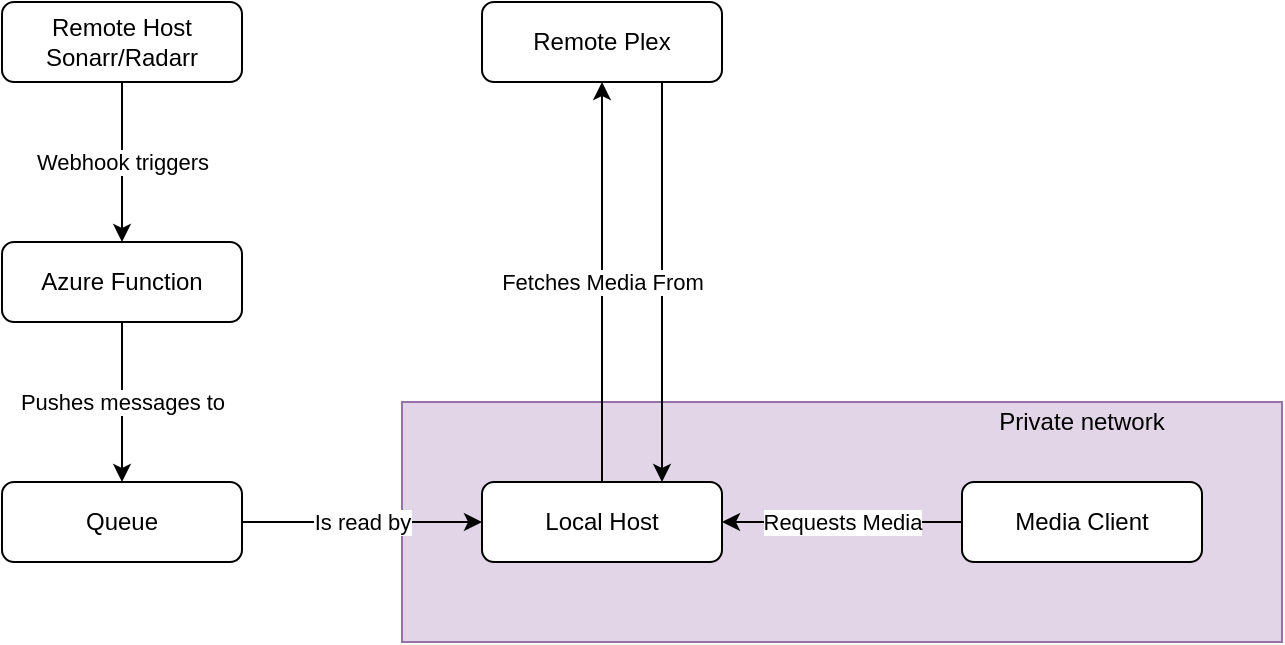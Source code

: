 <mxfile version="15.7.3" type="device"><diagram id="OK5-uTg5mqYxs5sCglpQ" name="Page-1"><mxGraphModel dx="2942" dy="1122" grid="1" gridSize="10" guides="1" tooltips="1" connect="1" arrows="1" fold="1" page="1" pageScale="1" pageWidth="850" pageHeight="1100" math="0" shadow="0"><root><mxCell id="0"/><mxCell id="1" parent="0"/><mxCell id="0iXXvfyPbhh1x3rdg8lF-12" value="" style="rounded=0;whiteSpace=wrap;html=1;fillColor=#e1d5e7;strokeColor=#9673a6;" vertex="1" parent="1"><mxGeometry x="360" y="480" width="440" height="120" as="geometry"/></mxCell><mxCell id="0iXXvfyPbhh1x3rdg8lF-4" style="edgeStyle=orthogonalEdgeStyle;rounded=0;orthogonalLoop=1;jettySize=auto;html=1;exitX=0.5;exitY=1;exitDx=0;exitDy=0;entryX=0.5;entryY=0;entryDx=0;entryDy=0;" edge="1" parent="1" source="0iXXvfyPbhh1x3rdg8lF-1" target="0iXXvfyPbhh1x3rdg8lF-3"><mxGeometry relative="1" as="geometry"/></mxCell><mxCell id="0iXXvfyPbhh1x3rdg8lF-5" value="Webhook triggers" style="edgeLabel;html=1;align=center;verticalAlign=middle;resizable=0;points=[];" vertex="1" connectable="0" parent="0iXXvfyPbhh1x3rdg8lF-4"><mxGeometry x="-0.25" y="3" relative="1" as="geometry"><mxPoint x="-3" y="10" as="offset"/></mxGeometry></mxCell><mxCell id="0iXXvfyPbhh1x3rdg8lF-1" value="Remote Host&lt;br&gt;Sonarr/Radarr" style="rounded=1;whiteSpace=wrap;html=1;" vertex="1" parent="1"><mxGeometry x="160" y="280" width="120" height="40" as="geometry"/></mxCell><mxCell id="0iXXvfyPbhh1x3rdg8lF-8" value="Is read by" style="edgeStyle=orthogonalEdgeStyle;rounded=0;orthogonalLoop=1;jettySize=auto;html=1;exitX=1;exitY=0.5;exitDx=0;exitDy=0;entryX=0;entryY=0.5;entryDx=0;entryDy=0;" edge="1" parent="1" source="0iXXvfyPbhh1x3rdg8lF-6" target="0iXXvfyPbhh1x3rdg8lF-2"><mxGeometry relative="1" as="geometry"><mxPoint x="350" y="450" as="targetPoint"/><Array as="points"/></mxGeometry></mxCell><mxCell id="0iXXvfyPbhh1x3rdg8lF-2" value="Local Host" style="rounded=1;whiteSpace=wrap;html=1;" vertex="1" parent="1"><mxGeometry x="400" y="520" width="120" height="40" as="geometry"/></mxCell><mxCell id="0iXXvfyPbhh1x3rdg8lF-7" value="Pushes messages to" style="edgeStyle=orthogonalEdgeStyle;rounded=0;orthogonalLoop=1;jettySize=auto;html=1;exitX=0.5;exitY=1;exitDx=0;exitDy=0;entryX=0.5;entryY=0;entryDx=0;entryDy=0;" edge="1" parent="1" source="0iXXvfyPbhh1x3rdg8lF-3" target="0iXXvfyPbhh1x3rdg8lF-6"><mxGeometry relative="1" as="geometry"/></mxCell><mxCell id="0iXXvfyPbhh1x3rdg8lF-3" value="Azure Function" style="rounded=1;whiteSpace=wrap;html=1;" vertex="1" parent="1"><mxGeometry x="160" y="400" width="120" height="40" as="geometry"/></mxCell><mxCell id="0iXXvfyPbhh1x3rdg8lF-6" value="Queue" style="rounded=1;whiteSpace=wrap;html=1;" vertex="1" parent="1"><mxGeometry x="160" y="520" width="120" height="40" as="geometry"/></mxCell><mxCell id="0iXXvfyPbhh1x3rdg8lF-11" style="edgeStyle=orthogonalEdgeStyle;rounded=0;orthogonalLoop=1;jettySize=auto;html=1;exitX=0.75;exitY=1;exitDx=0;exitDy=0;entryX=0.75;entryY=0;entryDx=0;entryDy=0;" edge="1" parent="1" source="0iXXvfyPbhh1x3rdg8lF-9" target="0iXXvfyPbhh1x3rdg8lF-2"><mxGeometry relative="1" as="geometry"/></mxCell><mxCell id="0iXXvfyPbhh1x3rdg8lF-9" value="Remote Plex" style="rounded=1;whiteSpace=wrap;html=1;" vertex="1" parent="1"><mxGeometry x="400" y="280" width="120" height="40" as="geometry"/></mxCell><mxCell id="0iXXvfyPbhh1x3rdg8lF-10" value="Fetches Media From" style="edgeStyle=orthogonalEdgeStyle;rounded=0;orthogonalLoop=1;jettySize=auto;html=1;exitX=0.5;exitY=0;exitDx=0;exitDy=0;entryX=0.5;entryY=1;entryDx=0;entryDy=0;" edge="1" parent="1" source="0iXXvfyPbhh1x3rdg8lF-2" target="0iXXvfyPbhh1x3rdg8lF-9"><mxGeometry relative="1" as="geometry"/></mxCell><mxCell id="0iXXvfyPbhh1x3rdg8lF-15" value="Requests Media" style="edgeStyle=orthogonalEdgeStyle;rounded=0;orthogonalLoop=1;jettySize=auto;html=1;exitX=0;exitY=0.5;exitDx=0;exitDy=0;entryX=1;entryY=0.5;entryDx=0;entryDy=0;" edge="1" parent="1" source="0iXXvfyPbhh1x3rdg8lF-13" target="0iXXvfyPbhh1x3rdg8lF-2"><mxGeometry relative="1" as="geometry"/></mxCell><mxCell id="0iXXvfyPbhh1x3rdg8lF-13" value="Media Client" style="rounded=1;whiteSpace=wrap;html=1;" vertex="1" parent="1"><mxGeometry x="640" y="520" width="120" height="40" as="geometry"/></mxCell><mxCell id="0iXXvfyPbhh1x3rdg8lF-16" value="Private network" style="text;html=1;strokeColor=none;fillColor=none;align=center;verticalAlign=middle;whiteSpace=wrap;rounded=0;" vertex="1" parent="1"><mxGeometry x="600" y="480" width="200" height="20" as="geometry"/></mxCell></root></mxGraphModel></diagram></mxfile>
